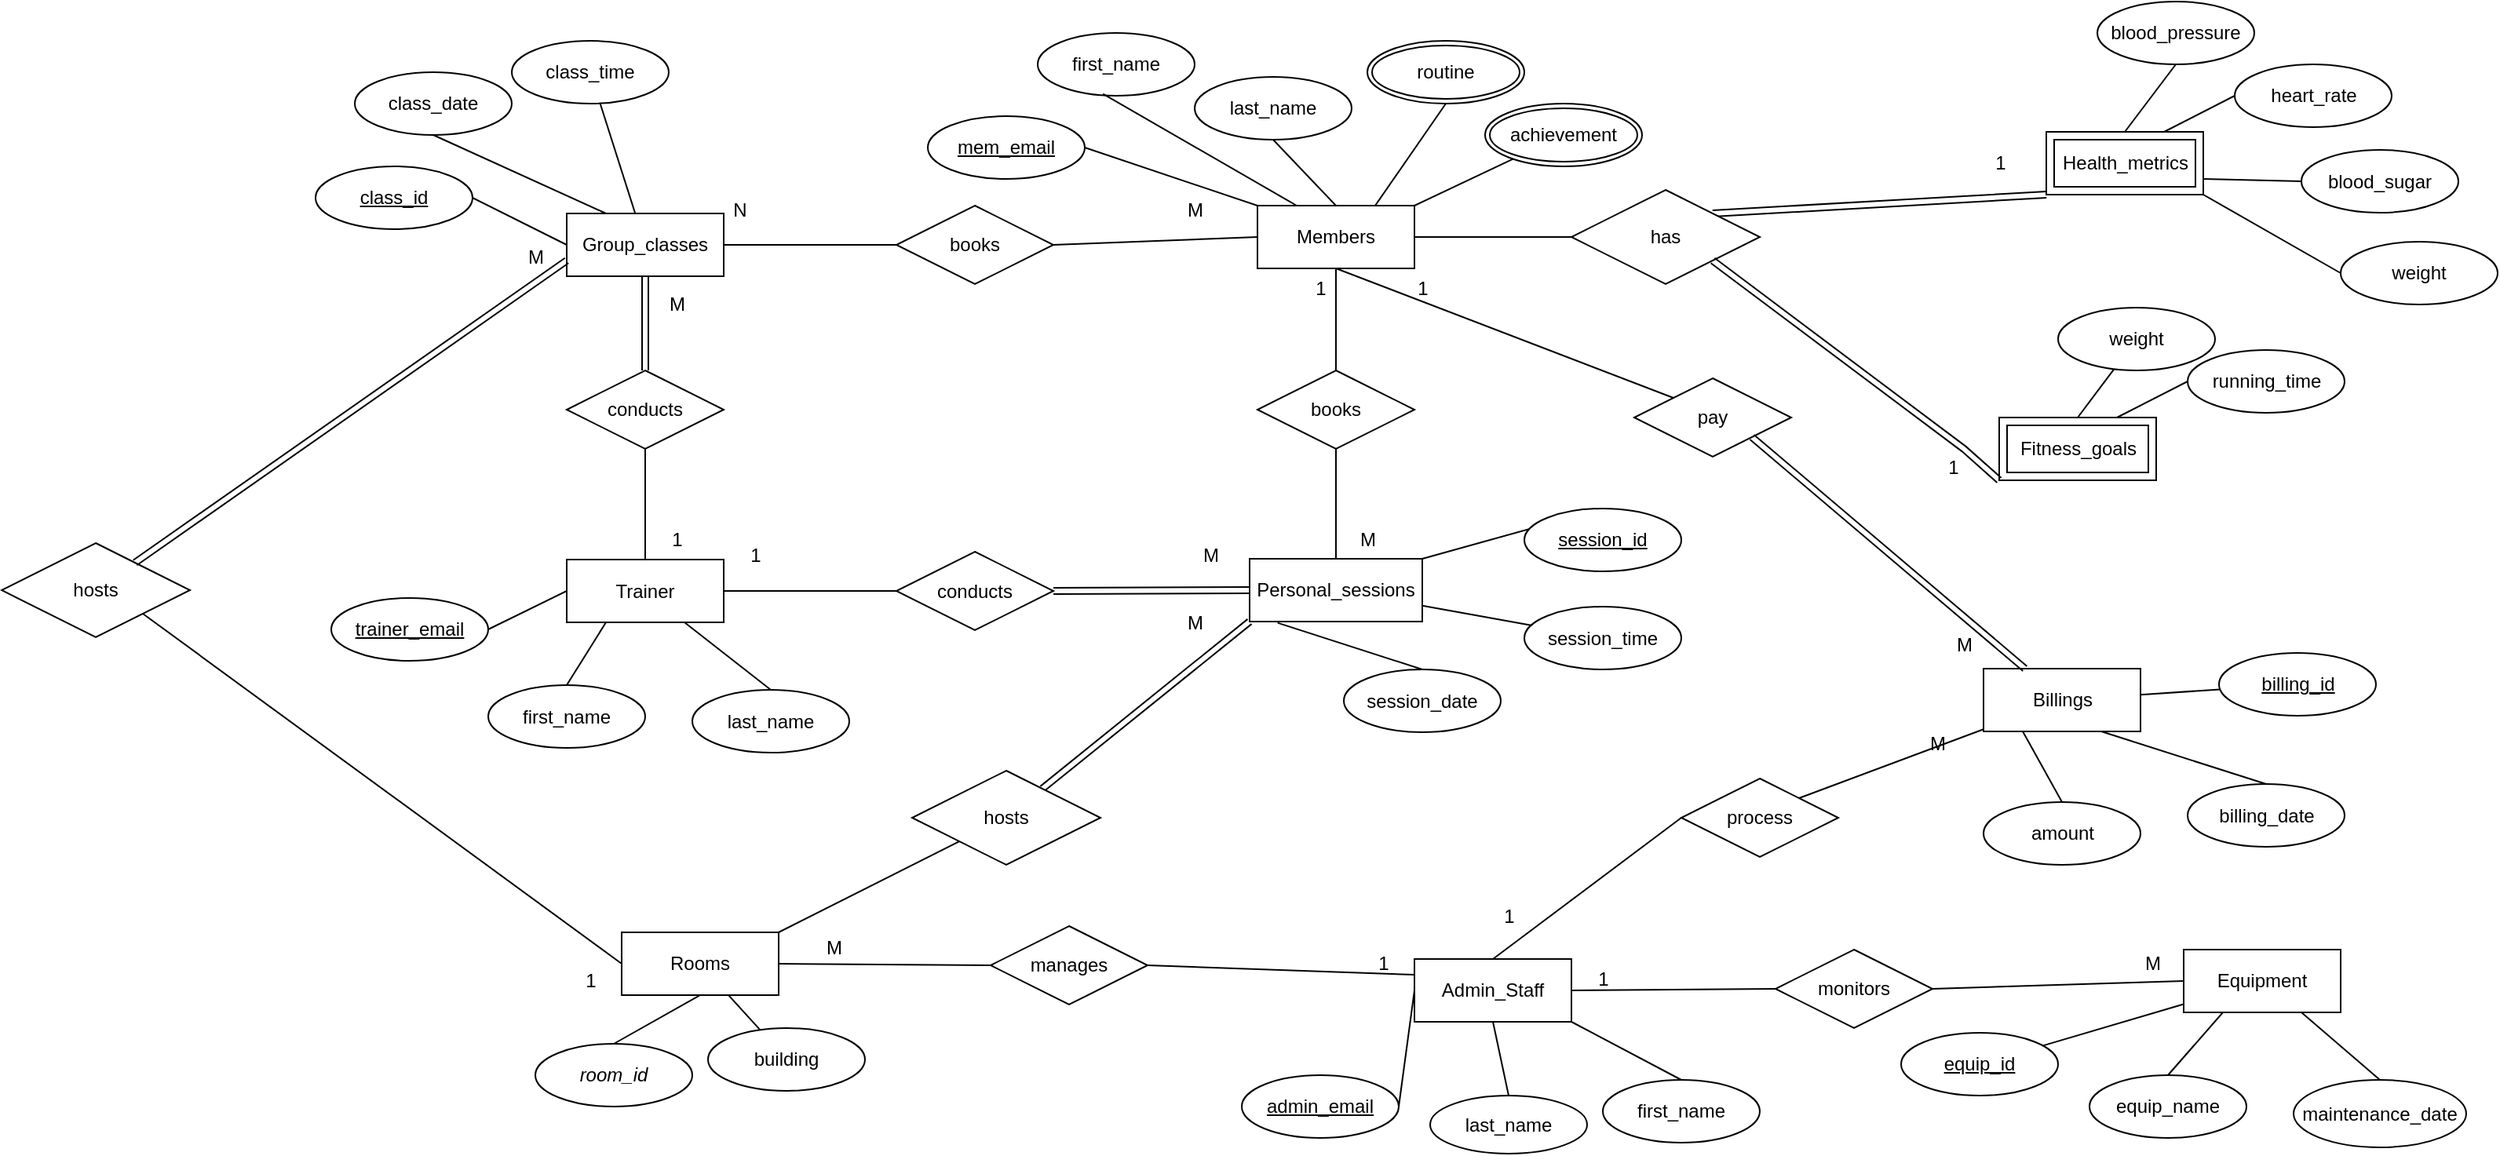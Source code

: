 <mxfile version="24.1.0" type="device">
  <diagram name="Page-1" id="dKdG1l-b8XT4-n1U0-iH">
    <mxGraphModel dx="2693" dy="757" grid="1" gridSize="10" guides="1" tooltips="1" connect="1" arrows="1" fold="1" page="1" pageScale="1" pageWidth="850" pageHeight="1100" math="0" shadow="0">
      <root>
        <mxCell id="0" />
        <mxCell id="1" parent="0" />
        <mxCell id="GRVf-cc35iNBk32rHGMJ-2" value="Members" style="whiteSpace=wrap;html=1;align=center;" parent="1" vertex="1">
          <mxGeometry x="120" y="160" width="100" height="40" as="geometry" />
        </mxCell>
        <mxCell id="GRVf-cc35iNBk32rHGMJ-5" value="last_name" style="ellipse;whiteSpace=wrap;html=1;align=center;" parent="1" vertex="1">
          <mxGeometry x="80" y="78" width="100" height="40" as="geometry" />
        </mxCell>
        <mxCell id="GRVf-cc35iNBk32rHGMJ-6" value="first_name" style="ellipse;whiteSpace=wrap;html=1;align=center;" parent="1" vertex="1">
          <mxGeometry x="-20" y="50" width="100" height="40" as="geometry" />
        </mxCell>
        <mxCell id="GRVf-cc35iNBk32rHGMJ-14" value="" style="endArrow=none;html=1;rounded=0;entryX=1;entryY=0.5;entryDx=0;entryDy=0;exitX=0;exitY=0;exitDx=0;exitDy=0;" parent="1" source="GRVf-cc35iNBk32rHGMJ-2" target="GRVf-cc35iNBk32rHGMJ-28" edge="1">
          <mxGeometry width="50" height="50" relative="1" as="geometry">
            <mxPoint x="400" y="310" as="sourcePoint" />
            <mxPoint x="10" y="160" as="targetPoint" />
          </mxGeometry>
        </mxCell>
        <mxCell id="GRVf-cc35iNBk32rHGMJ-15" value="" style="endArrow=none;html=1;rounded=0;entryX=0.416;entryY=0.97;entryDx=0;entryDy=0;entryPerimeter=0;exitX=0.25;exitY=0;exitDx=0;exitDy=0;" parent="1" source="GRVf-cc35iNBk32rHGMJ-2" target="GRVf-cc35iNBk32rHGMJ-6" edge="1">
          <mxGeometry width="50" height="50" relative="1" as="geometry">
            <mxPoint x="400" y="310" as="sourcePoint" />
            <mxPoint x="450" y="260" as="targetPoint" />
          </mxGeometry>
        </mxCell>
        <mxCell id="GRVf-cc35iNBk32rHGMJ-16" value="" style="endArrow=none;html=1;rounded=0;entryX=0.5;entryY=1;entryDx=0;entryDy=0;exitX=0.5;exitY=0;exitDx=0;exitDy=0;" parent="1" source="GRVf-cc35iNBk32rHGMJ-2" target="GRVf-cc35iNBk32rHGMJ-5" edge="1">
          <mxGeometry width="50" height="50" relative="1" as="geometry">
            <mxPoint x="400" y="310" as="sourcePoint" />
            <mxPoint x="450" y="260" as="targetPoint" />
          </mxGeometry>
        </mxCell>
        <mxCell id="GRVf-cc35iNBk32rHGMJ-23" value="1" style="text;html=1;align=center;verticalAlign=middle;resizable=0;points=[];autosize=1;strokeColor=none;fillColor=none;" parent="1" vertex="1">
          <mxGeometry x="577.5" y="118" width="30" height="30" as="geometry" />
        </mxCell>
        <mxCell id="GRVf-cc35iNBk32rHGMJ-27" value="" style="endArrow=none;html=1;rounded=0;entryX=0;entryY=0.5;entryDx=0;entryDy=0;exitX=0.75;exitY=0;exitDx=0;exitDy=0;" parent="1" source="GRVf-cc35iNBk32rHGMJ-134" target="GRVf-cc35iNBk32rHGMJ-32" edge="1">
          <mxGeometry width="50" height="50" relative="1" as="geometry">
            <mxPoint x="702.5" y="120" as="sourcePoint" />
            <mxPoint x="732.5" y="98" as="targetPoint" />
          </mxGeometry>
        </mxCell>
        <mxCell id="GRVf-cc35iNBk32rHGMJ-28" value="&lt;u&gt;mem_email&lt;/u&gt;" style="ellipse;whiteSpace=wrap;html=1;align=center;" parent="1" vertex="1">
          <mxGeometry x="-90" y="103" width="100" height="40" as="geometry" />
        </mxCell>
        <mxCell id="GRVf-cc35iNBk32rHGMJ-32" value="heart_rate" style="ellipse;shape=ellipse;margin=3;whiteSpace=wrap;html=1;align=center;" parent="1" vertex="1">
          <mxGeometry x="742.5" y="70" width="100" height="40" as="geometry" />
        </mxCell>
        <mxCell id="GRVf-cc35iNBk32rHGMJ-34" value="blood_pressure" style="ellipse;shape=ellipse;margin=3;whiteSpace=wrap;html=1;align=center;" parent="1" vertex="1">
          <mxGeometry x="655" y="30" width="100" height="40" as="geometry" />
        </mxCell>
        <mxCell id="GRVf-cc35iNBk32rHGMJ-37" value="Trainer" style="whiteSpace=wrap;html=1;align=center;" parent="1" vertex="1">
          <mxGeometry x="-320" y="385.5" width="100" height="40" as="geometry" />
        </mxCell>
        <mxCell id="GRVf-cc35iNBk32rHGMJ-38" value="last_name" style="ellipse;whiteSpace=wrap;html=1;align=center;" parent="1" vertex="1">
          <mxGeometry x="-240" y="468.5" width="100" height="40" as="geometry" />
        </mxCell>
        <mxCell id="GRVf-cc35iNBk32rHGMJ-39" value="first_name" style="ellipse;whiteSpace=wrap;html=1;align=center;" parent="1" vertex="1">
          <mxGeometry x="-370" y="465.5" width="100" height="40" as="geometry" />
        </mxCell>
        <mxCell id="GRVf-cc35iNBk32rHGMJ-40" value="" style="endArrow=none;html=1;rounded=0;entryX=1;entryY=0.5;entryDx=0;entryDy=0;exitX=0;exitY=0.5;exitDx=0;exitDy=0;" parent="1" source="GRVf-cc35iNBk32rHGMJ-37" target="GRVf-cc35iNBk32rHGMJ-44" edge="1">
          <mxGeometry width="50" height="50" relative="1" as="geometry">
            <mxPoint x="-30" y="555.5" as="sourcePoint" />
            <mxPoint x="-420" y="405.5" as="targetPoint" />
          </mxGeometry>
        </mxCell>
        <mxCell id="GRVf-cc35iNBk32rHGMJ-41" value="" style="endArrow=none;html=1;rounded=0;entryX=0.5;entryY=0;entryDx=0;entryDy=0;exitX=0.25;exitY=1;exitDx=0;exitDy=0;" parent="1" source="GRVf-cc35iNBk32rHGMJ-37" target="GRVf-cc35iNBk32rHGMJ-39" edge="1">
          <mxGeometry width="50" height="50" relative="1" as="geometry">
            <mxPoint x="-30" y="555.5" as="sourcePoint" />
            <mxPoint x="20" y="505.5" as="targetPoint" />
          </mxGeometry>
        </mxCell>
        <mxCell id="GRVf-cc35iNBk32rHGMJ-42" value="" style="endArrow=none;html=1;rounded=0;entryX=0.5;entryY=0;entryDx=0;entryDy=0;exitX=0.75;exitY=1;exitDx=0;exitDy=0;" parent="1" source="GRVf-cc35iNBk32rHGMJ-37" target="GRVf-cc35iNBk32rHGMJ-38" edge="1">
          <mxGeometry width="50" height="50" relative="1" as="geometry">
            <mxPoint x="-30" y="555.5" as="sourcePoint" />
            <mxPoint x="20" y="505.5" as="targetPoint" />
          </mxGeometry>
        </mxCell>
        <mxCell id="GRVf-cc35iNBk32rHGMJ-43" value="" style="resizable=0;html=1;whiteSpace=wrap;align=left;verticalAlign=bottom;" parent="1" connectable="0" vertex="1">
          <mxGeometry x="-210" y="425.5" as="geometry" />
        </mxCell>
        <mxCell id="GRVf-cc35iNBk32rHGMJ-44" value="&lt;u&gt;trainer_email&lt;/u&gt;" style="ellipse;whiteSpace=wrap;html=1;align=center;" parent="1" vertex="1">
          <mxGeometry x="-470" y="410" width="100" height="40" as="geometry" />
        </mxCell>
        <mxCell id="GRVf-cc35iNBk32rHGMJ-47" value="Admin_Staff" style="whiteSpace=wrap;html=1;align=center;" parent="1" vertex="1">
          <mxGeometry x="220" y="640" width="100" height="40" as="geometry" />
        </mxCell>
        <mxCell id="GRVf-cc35iNBk32rHGMJ-48" value="last_name" style="ellipse;whiteSpace=wrap;html=1;align=center;" parent="1" vertex="1">
          <mxGeometry x="230" y="727" width="100" height="37" as="geometry" />
        </mxCell>
        <mxCell id="GRVf-cc35iNBk32rHGMJ-49" value="first_name" style="ellipse;whiteSpace=wrap;html=1;align=center;" parent="1" vertex="1">
          <mxGeometry x="340" y="717" width="100" height="40" as="geometry" />
        </mxCell>
        <mxCell id="GRVf-cc35iNBk32rHGMJ-50" value="" style="endArrow=none;html=1;rounded=0;entryX=1;entryY=0.5;entryDx=0;entryDy=0;exitX=0;exitY=0.5;exitDx=0;exitDy=0;" parent="1" source="GRVf-cc35iNBk32rHGMJ-47" target="GRVf-cc35iNBk32rHGMJ-54" edge="1">
          <mxGeometry width="50" height="50" relative="1" as="geometry">
            <mxPoint x="490" y="767" as="sourcePoint" />
            <mxPoint x="100" y="617" as="targetPoint" />
          </mxGeometry>
        </mxCell>
        <mxCell id="GRVf-cc35iNBk32rHGMJ-51" value="" style="endArrow=none;html=1;rounded=0;entryX=0.5;entryY=0;entryDx=0;entryDy=0;exitX=1;exitY=1;exitDx=0;exitDy=0;" parent="1" source="GRVf-cc35iNBk32rHGMJ-47" target="GRVf-cc35iNBk32rHGMJ-49" edge="1">
          <mxGeometry width="50" height="50" relative="1" as="geometry">
            <mxPoint x="490" y="767" as="sourcePoint" />
            <mxPoint x="540" y="717" as="targetPoint" />
          </mxGeometry>
        </mxCell>
        <mxCell id="GRVf-cc35iNBk32rHGMJ-54" value="&lt;u&gt;admin_email&lt;/u&gt;" style="ellipse;whiteSpace=wrap;html=1;align=center;" parent="1" vertex="1">
          <mxGeometry x="110" y="714" width="100" height="40" as="geometry" />
        </mxCell>
        <mxCell id="GRVf-cc35iNBk32rHGMJ-57" value="" style="endArrow=none;html=1;rounded=0;entryX=0.5;entryY=0;entryDx=0;entryDy=0;exitX=0.5;exitY=1;exitDx=0;exitDy=0;" parent="1" source="GRVf-cc35iNBk32rHGMJ-47" target="GRVf-cc35iNBk32rHGMJ-48" edge="1">
          <mxGeometry width="50" height="50" relative="1" as="geometry">
            <mxPoint x="120" y="507" as="sourcePoint" />
            <mxPoint x="170" y="457" as="targetPoint" />
          </mxGeometry>
        </mxCell>
        <mxCell id="GRVf-cc35iNBk32rHGMJ-68" value="Personal_sessions" style="whiteSpace=wrap;html=1;align=center;" parent="1" vertex="1">
          <mxGeometry x="115" y="385" width="110" height="40" as="geometry" />
        </mxCell>
        <mxCell id="GRVf-cc35iNBk32rHGMJ-70" value="session_date" style="ellipse;whiteSpace=wrap;html=1;align=center;" parent="1" vertex="1">
          <mxGeometry x="175" y="455.5" width="100" height="40" as="geometry" />
        </mxCell>
        <mxCell id="GRVf-cc35iNBk32rHGMJ-71" value="" style="endArrow=none;html=1;rounded=0;entryX=0.5;entryY=0;entryDx=0;entryDy=0;exitX=1;exitY=0;exitDx=0;exitDy=0;" parent="1" source="GRVf-cc35iNBk32rHGMJ-68" target="GRVf-cc35iNBk32rHGMJ-73" edge="1">
          <mxGeometry width="50" height="50" relative="1" as="geometry">
            <mxPoint x="420" y="510.5" as="sourcePoint" />
            <mxPoint x="30" y="360.5" as="targetPoint" />
          </mxGeometry>
        </mxCell>
        <mxCell id="GRVf-cc35iNBk32rHGMJ-72" value="" style="endArrow=none;html=1;rounded=0;entryX=0.5;entryY=0;entryDx=0;entryDy=0;exitX=0.162;exitY=1.02;exitDx=0;exitDy=0;exitPerimeter=0;" parent="1" source="GRVf-cc35iNBk32rHGMJ-68" target="GRVf-cc35iNBk32rHGMJ-70" edge="1">
          <mxGeometry width="50" height="50" relative="1" as="geometry">
            <mxPoint x="420" y="510.5" as="sourcePoint" />
            <mxPoint x="470" y="460.5" as="targetPoint" />
          </mxGeometry>
        </mxCell>
        <mxCell id="GRVf-cc35iNBk32rHGMJ-73" value="&lt;u&gt;session_id&lt;/u&gt;" style="ellipse;whiteSpace=wrap;html=1;align=center;" parent="1" vertex="1">
          <mxGeometry x="290" y="353" width="100" height="40" as="geometry" />
        </mxCell>
        <mxCell id="GRVf-cc35iNBk32rHGMJ-74" value="session_time" style="ellipse;whiteSpace=wrap;html=1;align=center;" parent="1" vertex="1">
          <mxGeometry x="290" y="415.5" width="100" height="40" as="geometry" />
        </mxCell>
        <mxCell id="GRVf-cc35iNBk32rHGMJ-75" value="" style="endArrow=none;html=1;rounded=0;" parent="1" source="GRVf-cc35iNBk32rHGMJ-74" target="GRVf-cc35iNBk32rHGMJ-68" edge="1">
          <mxGeometry width="50" height="50" relative="1" as="geometry">
            <mxPoint x="420" y="500.5" as="sourcePoint" />
            <mxPoint x="470" y="450.5" as="targetPoint" />
          </mxGeometry>
        </mxCell>
        <mxCell id="GRVf-cc35iNBk32rHGMJ-77" value="books" style="shape=rhombus;perimeter=rhombusPerimeter;whiteSpace=wrap;html=1;align=center;" parent="1" vertex="1">
          <mxGeometry x="120" y="265" width="100" height="50" as="geometry" />
        </mxCell>
        <mxCell id="GRVf-cc35iNBk32rHGMJ-78" value="" style="resizable=0;html=1;whiteSpace=wrap;align=right;verticalAlign=bottom;" parent="1" connectable="0" vertex="1">
          <mxGeometry x="240" y="315" as="geometry" />
        </mxCell>
        <mxCell id="GRVf-cc35iNBk32rHGMJ-80" value="conducts" style="shape=rhombus;perimeter=rhombusPerimeter;whiteSpace=wrap;html=1;align=center;" parent="1" vertex="1">
          <mxGeometry x="-110" y="380.5" width="100" height="50" as="geometry" />
        </mxCell>
        <mxCell id="GRVf-cc35iNBk32rHGMJ-90" value="books" style="shape=rhombus;perimeter=rhombusPerimeter;whiteSpace=wrap;html=1;align=center;" parent="1" vertex="1">
          <mxGeometry x="-110" y="160" width="100" height="50" as="geometry" />
        </mxCell>
        <mxCell id="GRVf-cc35iNBk32rHGMJ-91" value="" style="resizable=0;html=1;whiteSpace=wrap;align=right;verticalAlign=bottom;" parent="1" connectable="0" vertex="1">
          <mxGeometry x="-215" y="84.5" as="geometry" />
        </mxCell>
        <mxCell id="GRVf-cc35iNBk32rHGMJ-92" value="conducts" style="shape=rhombus;perimeter=rhombusPerimeter;whiteSpace=wrap;html=1;align=center;" parent="1" vertex="1">
          <mxGeometry x="-320" y="265" width="100" height="50" as="geometry" />
        </mxCell>
        <mxCell id="GRVf-cc35iNBk32rHGMJ-93" value="Rooms" style="whiteSpace=wrap;html=1;align=center;" parent="1" vertex="1">
          <mxGeometry x="-285" y="623" width="100" height="40" as="geometry" />
        </mxCell>
        <mxCell id="GRVf-cc35iNBk32rHGMJ-96" value="" style="endArrow=none;html=1;rounded=0;entryX=0.5;entryY=0;entryDx=0;entryDy=0;exitX=0.5;exitY=1;exitDx=0;exitDy=0;" parent="1" source="GRVf-cc35iNBk32rHGMJ-93" target="GRVf-cc35iNBk32rHGMJ-100" edge="1">
          <mxGeometry width="50" height="50" relative="1" as="geometry">
            <mxPoint x="-10" y="794" as="sourcePoint" />
            <mxPoint x="-400" y="644" as="targetPoint" />
          </mxGeometry>
        </mxCell>
        <mxCell id="GRVf-cc35iNBk32rHGMJ-99" value="" style="resizable=0;html=1;whiteSpace=wrap;align=left;verticalAlign=bottom;" parent="1" connectable="0" vertex="1">
          <mxGeometry x="-190" y="664" as="geometry" />
        </mxCell>
        <mxCell id="GRVf-cc35iNBk32rHGMJ-100" value="&lt;i&gt;room_id&lt;/i&gt;" style="ellipse;whiteSpace=wrap;html=1;align=center;" parent="1" vertex="1">
          <mxGeometry x="-340" y="694" width="100" height="40" as="geometry" />
        </mxCell>
        <mxCell id="GRVf-cc35iNBk32rHGMJ-101" value="building" style="ellipse;whiteSpace=wrap;html=1;align=center;" parent="1" vertex="1">
          <mxGeometry x="-230" y="684" width="100" height="40" as="geometry" />
        </mxCell>
        <mxCell id="GRVf-cc35iNBk32rHGMJ-102" value="" style="endArrow=none;html=1;rounded=0;" parent="1" source="GRVf-cc35iNBk32rHGMJ-101" target="GRVf-cc35iNBk32rHGMJ-93" edge="1">
          <mxGeometry width="50" height="50" relative="1" as="geometry">
            <mxPoint x="-10" y="784" as="sourcePoint" />
            <mxPoint x="40" y="734" as="targetPoint" />
          </mxGeometry>
        </mxCell>
        <mxCell id="GRVf-cc35iNBk32rHGMJ-103" value="Equipment" style="whiteSpace=wrap;html=1;align=center;" parent="1" vertex="1">
          <mxGeometry x="710" y="634" width="100" height="40" as="geometry" />
        </mxCell>
        <mxCell id="GRVf-cc35iNBk32rHGMJ-104" value="maintenance_date" style="ellipse;whiteSpace=wrap;html=1;align=center;" parent="1" vertex="1">
          <mxGeometry x="780" y="717" width="110" height="43" as="geometry" />
        </mxCell>
        <mxCell id="GRVf-cc35iNBk32rHGMJ-105" value="equip_name" style="ellipse;whiteSpace=wrap;html=1;align=center;" parent="1" vertex="1">
          <mxGeometry x="650" y="714" width="100" height="40" as="geometry" />
        </mxCell>
        <mxCell id="GRVf-cc35iNBk32rHGMJ-107" value="" style="endArrow=none;html=1;rounded=0;entryX=0.5;entryY=0;entryDx=0;entryDy=0;exitX=0.25;exitY=1;exitDx=0;exitDy=0;" parent="1" source="GRVf-cc35iNBk32rHGMJ-103" target="GRVf-cc35iNBk32rHGMJ-105" edge="1">
          <mxGeometry width="50" height="50" relative="1" as="geometry">
            <mxPoint x="990" y="804" as="sourcePoint" />
            <mxPoint x="1040" y="754" as="targetPoint" />
          </mxGeometry>
        </mxCell>
        <mxCell id="GRVf-cc35iNBk32rHGMJ-108" value="" style="endArrow=none;html=1;rounded=0;entryX=0.5;entryY=0;entryDx=0;entryDy=0;exitX=0.75;exitY=1;exitDx=0;exitDy=0;" parent="1" source="GRVf-cc35iNBk32rHGMJ-103" target="GRVf-cc35iNBk32rHGMJ-104" edge="1">
          <mxGeometry width="50" height="50" relative="1" as="geometry">
            <mxPoint x="990" y="804" as="sourcePoint" />
            <mxPoint x="1040" y="754" as="targetPoint" />
          </mxGeometry>
        </mxCell>
        <mxCell id="GRVf-cc35iNBk32rHGMJ-109" value="" style="resizable=0;html=1;whiteSpace=wrap;align=left;verticalAlign=bottom;" parent="1" connectable="0" vertex="1">
          <mxGeometry x="810" y="674" as="geometry" />
        </mxCell>
        <mxCell id="GRVf-cc35iNBk32rHGMJ-111" value="&lt;u&gt;equip_id&lt;/u&gt;" style="ellipse;whiteSpace=wrap;html=1;align=center;" parent="1" vertex="1">
          <mxGeometry x="530" y="687" width="100" height="40" as="geometry" />
        </mxCell>
        <mxCell id="GRVf-cc35iNBk32rHGMJ-112" value="" style="endArrow=none;html=1;rounded=0;" parent="1" source="GRVf-cc35iNBk32rHGMJ-111" target="GRVf-cc35iNBk32rHGMJ-103" edge="1">
          <mxGeometry width="50" height="50" relative="1" as="geometry">
            <mxPoint x="990" y="794" as="sourcePoint" />
            <mxPoint x="1040" y="744" as="targetPoint" />
          </mxGeometry>
        </mxCell>
        <mxCell id="GRVf-cc35iNBk32rHGMJ-113" value="Billings" style="whiteSpace=wrap;html=1;align=center;" parent="1" vertex="1">
          <mxGeometry x="582.5" y="455" width="100" height="40" as="geometry" />
        </mxCell>
        <mxCell id="GRVf-cc35iNBk32rHGMJ-114" value="billing_date" style="ellipse;whiteSpace=wrap;html=1;align=center;" parent="1" vertex="1">
          <mxGeometry x="712.5" y="528.5" width="100" height="40" as="geometry" />
        </mxCell>
        <mxCell id="GRVf-cc35iNBk32rHGMJ-115" value="amount" style="ellipse;whiteSpace=wrap;html=1;align=center;" parent="1" vertex="1">
          <mxGeometry x="582.5" y="540" width="100" height="40" as="geometry" />
        </mxCell>
        <mxCell id="GRVf-cc35iNBk32rHGMJ-117" value="" style="endArrow=none;html=1;rounded=0;entryX=0.5;entryY=0;entryDx=0;entryDy=0;exitX=0.25;exitY=1;exitDx=0;exitDy=0;" parent="1" source="GRVf-cc35iNBk32rHGMJ-113" target="GRVf-cc35iNBk32rHGMJ-115" edge="1">
          <mxGeometry width="50" height="50" relative="1" as="geometry">
            <mxPoint x="862.5" y="625" as="sourcePoint" />
            <mxPoint x="912.5" y="575" as="targetPoint" />
          </mxGeometry>
        </mxCell>
        <mxCell id="GRVf-cc35iNBk32rHGMJ-118" value="" style="endArrow=none;html=1;rounded=0;entryX=0.5;entryY=0;entryDx=0;entryDy=0;exitX=0.75;exitY=1;exitDx=0;exitDy=0;" parent="1" source="GRVf-cc35iNBk32rHGMJ-113" target="GRVf-cc35iNBk32rHGMJ-114" edge="1">
          <mxGeometry width="50" height="50" relative="1" as="geometry">
            <mxPoint x="862.5" y="625" as="sourcePoint" />
            <mxPoint x="912.5" y="575" as="targetPoint" />
          </mxGeometry>
        </mxCell>
        <mxCell id="GRVf-cc35iNBk32rHGMJ-119" value="" style="resizable=0;html=1;whiteSpace=wrap;align=left;verticalAlign=bottom;" parent="1" connectable="0" vertex="1">
          <mxGeometry x="682.5" y="495" as="geometry" />
        </mxCell>
        <mxCell id="GRVf-cc35iNBk32rHGMJ-121" value="&lt;u&gt;billing_id&lt;/u&gt;" style="ellipse;whiteSpace=wrap;html=1;align=center;" parent="1" vertex="1">
          <mxGeometry x="732.5" y="445" width="100" height="40" as="geometry" />
        </mxCell>
        <mxCell id="GRVf-cc35iNBk32rHGMJ-122" value="" style="endArrow=none;html=1;rounded=0;" parent="1" source="GRVf-cc35iNBk32rHGMJ-121" target="GRVf-cc35iNBk32rHGMJ-113" edge="1">
          <mxGeometry width="50" height="50" relative="1" as="geometry">
            <mxPoint x="862.5" y="615" as="sourcePoint" />
            <mxPoint x="912.5" y="565" as="targetPoint" />
          </mxGeometry>
        </mxCell>
        <mxCell id="GRVf-cc35iNBk32rHGMJ-123" value="Group_classes" style="whiteSpace=wrap;html=1;align=center;" parent="1" vertex="1">
          <mxGeometry x="-320" y="165" width="100" height="40" as="geometry" />
        </mxCell>
        <mxCell id="GRVf-cc35iNBk32rHGMJ-125" value="class_date" style="ellipse;whiteSpace=wrap;html=1;align=center;" parent="1" vertex="1">
          <mxGeometry x="-455" y="75" width="100" height="40" as="geometry" />
        </mxCell>
        <mxCell id="GRVf-cc35iNBk32rHGMJ-126" value="" style="endArrow=none;html=1;rounded=0;entryX=1;entryY=0.5;entryDx=0;entryDy=0;exitX=0;exitY=0.5;exitDx=0;exitDy=0;" parent="1" source="GRVf-cc35iNBk32rHGMJ-123" target="GRVf-cc35iNBk32rHGMJ-130" edge="1">
          <mxGeometry width="50" height="50" relative="1" as="geometry">
            <mxPoint x="-35" y="335" as="sourcePoint" />
            <mxPoint x="-425" y="185" as="targetPoint" />
          </mxGeometry>
        </mxCell>
        <mxCell id="GRVf-cc35iNBk32rHGMJ-127" value="" style="endArrow=none;html=1;rounded=0;entryX=0.5;entryY=1;entryDx=0;entryDy=0;exitX=0.25;exitY=0;exitDx=0;exitDy=0;" parent="1" source="GRVf-cc35iNBk32rHGMJ-123" target="GRVf-cc35iNBk32rHGMJ-125" edge="1">
          <mxGeometry width="50" height="50" relative="1" as="geometry">
            <mxPoint x="-35" y="335" as="sourcePoint" />
            <mxPoint x="15" y="285" as="targetPoint" />
          </mxGeometry>
        </mxCell>
        <mxCell id="GRVf-cc35iNBk32rHGMJ-129" value="" style="resizable=0;html=1;whiteSpace=wrap;align=left;verticalAlign=bottom;" parent="1" connectable="0" vertex="1">
          <mxGeometry x="-215" y="205" as="geometry" />
        </mxCell>
        <mxCell id="GRVf-cc35iNBk32rHGMJ-130" value="&lt;u&gt;class_id&lt;/u&gt;" style="ellipse;whiteSpace=wrap;html=1;align=center;" parent="1" vertex="1">
          <mxGeometry x="-480" y="135" width="100" height="40" as="geometry" />
        </mxCell>
        <mxCell id="GRVf-cc35iNBk32rHGMJ-131" value="class_time" style="ellipse;whiteSpace=wrap;html=1;align=center;" parent="1" vertex="1">
          <mxGeometry x="-355" y="55" width="100" height="40" as="geometry" />
        </mxCell>
        <mxCell id="GRVf-cc35iNBk32rHGMJ-132" value="" style="endArrow=none;html=1;rounded=0;" parent="1" source="GRVf-cc35iNBk32rHGMJ-131" target="GRVf-cc35iNBk32rHGMJ-123" edge="1">
          <mxGeometry width="50" height="50" relative="1" as="geometry">
            <mxPoint x="-35" y="325" as="sourcePoint" />
            <mxPoint x="15" y="275" as="targetPoint" />
          </mxGeometry>
        </mxCell>
        <mxCell id="GRVf-cc35iNBk32rHGMJ-134" value="Health_metrics" style="shape=ext;margin=3;double=1;whiteSpace=wrap;html=1;align=center;" parent="1" vertex="1">
          <mxGeometry x="622.5" y="113" width="100" height="40" as="geometry" />
        </mxCell>
        <mxCell id="GRVf-cc35iNBk32rHGMJ-137" value="manages" style="shape=rhombus;perimeter=rhombusPerimeter;whiteSpace=wrap;html=1;align=center;" parent="1" vertex="1">
          <mxGeometry x="-50" y="619" width="100" height="50" as="geometry" />
        </mxCell>
        <mxCell id="GRVf-cc35iNBk32rHGMJ-139" value="monitors" style="shape=rhombus;perimeter=rhombusPerimeter;whiteSpace=wrap;html=1;align=center;" parent="1" vertex="1">
          <mxGeometry x="450" y="634" width="100" height="50" as="geometry" />
        </mxCell>
        <mxCell id="GRVf-cc35iNBk32rHGMJ-140" value="pay" style="shape=rhombus;perimeter=rhombusPerimeter;whiteSpace=wrap;html=1;align=center;" parent="1" vertex="1">
          <mxGeometry x="360" y="270" width="100" height="50" as="geometry" />
        </mxCell>
        <mxCell id="GRVf-cc35iNBk32rHGMJ-141" value="process" style="shape=rhombus;perimeter=rhombusPerimeter;whiteSpace=wrap;html=1;align=center;" parent="1" vertex="1">
          <mxGeometry x="390" y="525" width="100" height="50" as="geometry" />
        </mxCell>
        <mxCell id="GRVf-cc35iNBk32rHGMJ-142" value="blood_sugar" style="ellipse;shape=ellipse;margin=3;whiteSpace=wrap;html=1;align=center;" parent="1" vertex="1">
          <mxGeometry x="785" y="124.5" width="100" height="40" as="geometry" />
        </mxCell>
        <mxCell id="GRVf-cc35iNBk32rHGMJ-144" value="" style="endArrow=none;html=1;rounded=0;entryX=0;entryY=0.5;entryDx=0;entryDy=0;exitX=1;exitY=0.75;exitDx=0;exitDy=0;" parent="1" source="GRVf-cc35iNBk32rHGMJ-134" target="GRVf-cc35iNBk32rHGMJ-142" edge="1">
          <mxGeometry width="50" height="50" relative="1" as="geometry">
            <mxPoint x="717.5" y="230" as="sourcePoint" />
            <mxPoint x="597.5" y="330" as="targetPoint" />
          </mxGeometry>
        </mxCell>
        <mxCell id="GRVf-cc35iNBk32rHGMJ-146" value="" style="endArrow=none;html=1;rounded=0;entryX=0;entryY=0.5;entryDx=0;entryDy=0;exitX=1;exitY=1;exitDx=0;exitDy=0;" parent="1" source="GRVf-cc35iNBk32rHGMJ-134" target="GRVf-cc35iNBk32rHGMJ-147" edge="1">
          <mxGeometry width="50" height="50" relative="1" as="geometry">
            <mxPoint x="767.5" y="230" as="sourcePoint" />
            <mxPoint x="817.5" y="330" as="targetPoint" />
          </mxGeometry>
        </mxCell>
        <mxCell id="GRVf-cc35iNBk32rHGMJ-147" value="weight" style="ellipse;shape=ellipse;margin=3;whiteSpace=wrap;html=1;align=center;" parent="1" vertex="1">
          <mxGeometry x="810" y="183" width="100" height="40" as="geometry" />
        </mxCell>
        <mxCell id="GRVf-cc35iNBk32rHGMJ-151" value="" style="shape=link;html=1;rounded=0;entryX=0;entryY=1;entryDx=0;entryDy=0;exitX=1;exitY=0;exitDx=0;exitDy=0;" parent="1" source="8PQpxy9O9Xi7V9xS_Nx0-37" target="GRVf-cc35iNBk32rHGMJ-134" edge="1">
          <mxGeometry width="100" relative="1" as="geometry">
            <mxPoint x="460" y="157" as="sourcePoint" />
            <mxPoint x="330" y="417" as="targetPoint" />
          </mxGeometry>
        </mxCell>
        <mxCell id="GRVf-cc35iNBk32rHGMJ-154" value="" style="endArrow=none;html=1;rounded=0;entryX=0;entryY=0;entryDx=0;entryDy=0;exitX=0.5;exitY=1;exitDx=0;exitDy=0;" parent="1" source="GRVf-cc35iNBk32rHGMJ-2" target="GRVf-cc35iNBk32rHGMJ-140" edge="1">
          <mxGeometry width="50" height="50" relative="1" as="geometry">
            <mxPoint x="250" y="420" as="sourcePoint" />
            <mxPoint x="300" y="370" as="targetPoint" />
          </mxGeometry>
        </mxCell>
        <mxCell id="GRVf-cc35iNBk32rHGMJ-156" value="1" style="text;html=1;align=center;verticalAlign=middle;resizable=0;points=[];autosize=1;strokeColor=none;fillColor=none;" parent="1" vertex="1">
          <mxGeometry x="210" y="198" width="30" height="30" as="geometry" />
        </mxCell>
        <mxCell id="GRVf-cc35iNBk32rHGMJ-157" value="M" style="text;html=1;align=center;verticalAlign=middle;resizable=0;points=[];autosize=1;strokeColor=none;fillColor=none;" parent="1" vertex="1">
          <mxGeometry x="555" y="425" width="30" height="30" as="geometry" />
        </mxCell>
        <mxCell id="GRVf-cc35iNBk32rHGMJ-159" value="" style="endArrow=none;html=1;rounded=0;entryX=0.5;entryY=1;entryDx=0;entryDy=0;exitX=0.5;exitY=0;exitDx=0;exitDy=0;" parent="1" source="GRVf-cc35iNBk32rHGMJ-68" target="GRVf-cc35iNBk32rHGMJ-77" edge="1">
          <mxGeometry width="50" height="50" relative="1" as="geometry">
            <mxPoint x="250" y="420" as="sourcePoint" />
            <mxPoint x="300" y="370" as="targetPoint" />
          </mxGeometry>
        </mxCell>
        <mxCell id="GRVf-cc35iNBk32rHGMJ-161" value="M" style="text;html=1;align=center;verticalAlign=middle;resizable=0;points=[];autosize=1;strokeColor=none;fillColor=none;" parent="1" vertex="1">
          <mxGeometry x="175" y="358" width="30" height="30" as="geometry" />
        </mxCell>
        <mxCell id="GRVf-cc35iNBk32rHGMJ-163" value="1" style="text;html=1;align=center;verticalAlign=middle;resizable=0;points=[];autosize=1;strokeColor=none;fillColor=none;" parent="1" vertex="1">
          <mxGeometry x="145" y="198" width="30" height="30" as="geometry" />
        </mxCell>
        <mxCell id="GRVf-cc35iNBk32rHGMJ-168" value="" style="endArrow=none;html=1;rounded=0;" parent="1" source="GRVf-cc35iNBk32rHGMJ-77" target="GRVf-cc35iNBk32rHGMJ-2" edge="1">
          <mxGeometry width="50" height="50" relative="1" as="geometry">
            <mxPoint x="250" y="420" as="sourcePoint" />
            <mxPoint x="300" y="370" as="targetPoint" />
          </mxGeometry>
        </mxCell>
        <mxCell id="GRVf-cc35iNBk32rHGMJ-169" value="" style="endArrow=none;html=1;rounded=0;exitX=1;exitY=0.5;exitDx=0;exitDy=0;entryX=0;entryY=0.5;entryDx=0;entryDy=0;" parent="1" source="GRVf-cc35iNBk32rHGMJ-37" target="GRVf-cc35iNBk32rHGMJ-80" edge="1">
          <mxGeometry width="50" height="50" relative="1" as="geometry">
            <mxPoint x="250" y="420" as="sourcePoint" />
            <mxPoint x="300" y="370" as="targetPoint" />
          </mxGeometry>
        </mxCell>
        <mxCell id="GRVf-cc35iNBk32rHGMJ-171" value="" style="shape=link;html=1;rounded=0;exitX=1;exitY=0.5;exitDx=0;exitDy=0;entryX=0;entryY=0.5;entryDx=0;entryDy=0;" parent="1" source="GRVf-cc35iNBk32rHGMJ-80" target="GRVf-cc35iNBk32rHGMJ-68" edge="1">
          <mxGeometry width="100" relative="1" as="geometry">
            <mxPoint x="220" y="400" as="sourcePoint" />
            <mxPoint x="320" y="400" as="targetPoint" />
          </mxGeometry>
        </mxCell>
        <mxCell id="GRVf-cc35iNBk32rHGMJ-172" value="" style="shape=link;html=1;rounded=0;exitX=0.5;exitY=1;exitDx=0;exitDy=0;entryX=0.5;entryY=0;entryDx=0;entryDy=0;" parent="1" source="GRVf-cc35iNBk32rHGMJ-123" target="GRVf-cc35iNBk32rHGMJ-92" edge="1">
          <mxGeometry width="100" relative="1" as="geometry">
            <mxPoint x="220" y="400" as="sourcePoint" />
            <mxPoint x="320" y="400" as="targetPoint" />
          </mxGeometry>
        </mxCell>
        <mxCell id="GRVf-cc35iNBk32rHGMJ-173" value="" style="endArrow=none;html=1;rounded=0;exitX=0.5;exitY=0;exitDx=0;exitDy=0;entryX=0.5;entryY=1;entryDx=0;entryDy=0;" parent="1" source="GRVf-cc35iNBk32rHGMJ-37" target="GRVf-cc35iNBk32rHGMJ-92" edge="1">
          <mxGeometry width="50" height="50" relative="1" as="geometry">
            <mxPoint x="250" y="420" as="sourcePoint" />
            <mxPoint x="300" y="370" as="targetPoint" />
          </mxGeometry>
        </mxCell>
        <mxCell id="GRVf-cc35iNBk32rHGMJ-174" value="" style="endArrow=none;html=1;rounded=0;entryX=1;entryY=0.5;entryDx=0;entryDy=0;exitX=0;exitY=0.5;exitDx=0;exitDy=0;" parent="1" source="GRVf-cc35iNBk32rHGMJ-2" target="GRVf-cc35iNBk32rHGMJ-90" edge="1">
          <mxGeometry width="50" height="50" relative="1" as="geometry">
            <mxPoint x="250" y="420" as="sourcePoint" />
            <mxPoint x="300" y="370" as="targetPoint" />
          </mxGeometry>
        </mxCell>
        <mxCell id="GRVf-cc35iNBk32rHGMJ-175" value="" style="endArrow=none;html=1;rounded=0;exitX=1;exitY=0.5;exitDx=0;exitDy=0;entryX=0;entryY=0.5;entryDx=0;entryDy=0;" parent="1" source="GRVf-cc35iNBk32rHGMJ-123" target="GRVf-cc35iNBk32rHGMJ-90" edge="1">
          <mxGeometry width="50" height="50" relative="1" as="geometry">
            <mxPoint x="250" y="420" as="sourcePoint" />
            <mxPoint x="300" y="370" as="targetPoint" />
          </mxGeometry>
        </mxCell>
        <mxCell id="GRVf-cc35iNBk32rHGMJ-176" value="" style="endArrow=none;html=1;rounded=0;exitX=0.5;exitY=0;exitDx=0;exitDy=0;entryX=0;entryY=0.5;entryDx=0;entryDy=0;" parent="1" source="GRVf-cc35iNBk32rHGMJ-47" target="GRVf-cc35iNBk32rHGMJ-141" edge="1">
          <mxGeometry width="50" height="50" relative="1" as="geometry">
            <mxPoint x="250" y="420" as="sourcePoint" />
            <mxPoint x="300" y="370" as="targetPoint" />
          </mxGeometry>
        </mxCell>
        <mxCell id="GRVf-cc35iNBk32rHGMJ-177" value="" style="endArrow=none;html=1;rounded=0;exitX=1;exitY=0;exitDx=0;exitDy=0;" parent="1" source="GRVf-cc35iNBk32rHGMJ-141" target="GRVf-cc35iNBk32rHGMJ-113" edge="1">
          <mxGeometry width="50" height="50" relative="1" as="geometry">
            <mxPoint x="250" y="420" as="sourcePoint" />
            <mxPoint x="300" y="370" as="targetPoint" />
          </mxGeometry>
        </mxCell>
        <mxCell id="GRVf-cc35iNBk32rHGMJ-178" value="" style="endArrow=none;html=1;rounded=0;entryX=0;entryY=0.5;entryDx=0;entryDy=0;exitX=1;exitY=0.5;exitDx=0;exitDy=0;" parent="1" source="GRVf-cc35iNBk32rHGMJ-139" target="GRVf-cc35iNBk32rHGMJ-103" edge="1">
          <mxGeometry width="50" height="50" relative="1" as="geometry">
            <mxPoint x="250" y="420" as="sourcePoint" />
            <mxPoint x="300" y="370" as="targetPoint" />
          </mxGeometry>
        </mxCell>
        <mxCell id="GRVf-cc35iNBk32rHGMJ-179" value="" style="endArrow=none;html=1;rounded=0;entryX=0;entryY=0.5;entryDx=0;entryDy=0;exitX=1;exitY=0.5;exitDx=0;exitDy=0;" parent="1" source="GRVf-cc35iNBk32rHGMJ-47" target="GRVf-cc35iNBk32rHGMJ-139" edge="1">
          <mxGeometry width="50" height="50" relative="1" as="geometry">
            <mxPoint x="250" y="420" as="sourcePoint" />
            <mxPoint x="300" y="370" as="targetPoint" />
          </mxGeometry>
        </mxCell>
        <mxCell id="GRVf-cc35iNBk32rHGMJ-180" value="" style="endArrow=none;html=1;rounded=0;exitX=0;exitY=0.25;exitDx=0;exitDy=0;entryX=1;entryY=0.5;entryDx=0;entryDy=0;" parent="1" source="GRVf-cc35iNBk32rHGMJ-47" target="GRVf-cc35iNBk32rHGMJ-137" edge="1">
          <mxGeometry width="50" height="50" relative="1" as="geometry">
            <mxPoint x="250" y="420" as="sourcePoint" />
            <mxPoint x="300" y="370" as="targetPoint" />
          </mxGeometry>
        </mxCell>
        <mxCell id="GRVf-cc35iNBk32rHGMJ-181" value="" style="endArrow=none;html=1;rounded=0;exitX=1;exitY=0.5;exitDx=0;exitDy=0;entryX=0;entryY=0.5;entryDx=0;entryDy=0;" parent="1" source="GRVf-cc35iNBk32rHGMJ-93" target="GRVf-cc35iNBk32rHGMJ-137" edge="1">
          <mxGeometry width="50" height="50" relative="1" as="geometry">
            <mxPoint x="250" y="420" as="sourcePoint" />
            <mxPoint x="300" y="370" as="targetPoint" />
          </mxGeometry>
        </mxCell>
        <mxCell id="GRVf-cc35iNBk32rHGMJ-183" value="" style="shape=link;html=1;rounded=0;entryX=0;entryY=1;entryDx=0;entryDy=0;" parent="1" source="GRVf-cc35iNBk32rHGMJ-185" target="GRVf-cc35iNBk32rHGMJ-68" edge="1">
          <mxGeometry width="100" relative="1" as="geometry">
            <mxPoint x="220" y="400" as="sourcePoint" />
            <mxPoint x="320" y="400" as="targetPoint" />
          </mxGeometry>
        </mxCell>
        <mxCell id="GRVf-cc35iNBk32rHGMJ-185" value="hosts" style="shape=rhombus;perimeter=rhombusPerimeter;whiteSpace=wrap;html=1;align=center;" parent="1" vertex="1">
          <mxGeometry x="-100" y="520" width="120" height="60" as="geometry" />
        </mxCell>
        <mxCell id="GRVf-cc35iNBk32rHGMJ-186" value="" style="endArrow=none;html=1;rounded=0;exitX=1;exitY=0;exitDx=0;exitDy=0;" parent="1" source="GRVf-cc35iNBk32rHGMJ-93" target="GRVf-cc35iNBk32rHGMJ-185" edge="1">
          <mxGeometry width="50" height="50" relative="1" as="geometry">
            <mxPoint x="250" y="420" as="sourcePoint" />
            <mxPoint x="300" y="370" as="targetPoint" />
          </mxGeometry>
        </mxCell>
        <mxCell id="GRVf-cc35iNBk32rHGMJ-187" value="hosts" style="shape=rhombus;perimeter=rhombusPerimeter;whiteSpace=wrap;html=1;align=center;" parent="1" vertex="1">
          <mxGeometry x="-680" y="375" width="120" height="60" as="geometry" />
        </mxCell>
        <mxCell id="GRVf-cc35iNBk32rHGMJ-188" value="" style="shape=link;html=1;rounded=0;entryX=0;entryY=0.75;entryDx=0;entryDy=0;" parent="1" source="GRVf-cc35iNBk32rHGMJ-187" target="GRVf-cc35iNBk32rHGMJ-123" edge="1">
          <mxGeometry width="100" relative="1" as="geometry">
            <mxPoint x="220" y="400" as="sourcePoint" />
            <mxPoint x="320" y="400" as="targetPoint" />
          </mxGeometry>
        </mxCell>
        <mxCell id="GRVf-cc35iNBk32rHGMJ-189" value="" style="endArrow=none;html=1;rounded=0;exitX=0;exitY=0.5;exitDx=0;exitDy=0;entryX=1;entryY=1;entryDx=0;entryDy=0;" parent="1" source="GRVf-cc35iNBk32rHGMJ-93" target="GRVf-cc35iNBk32rHGMJ-187" edge="1">
          <mxGeometry width="50" height="50" relative="1" as="geometry">
            <mxPoint x="250" y="420" as="sourcePoint" />
            <mxPoint x="300" y="370" as="targetPoint" />
          </mxGeometry>
        </mxCell>
        <mxCell id="GRVf-cc35iNBk32rHGMJ-191" value="" style="shape=link;html=1;rounded=0;exitX=1;exitY=1;exitDx=0;exitDy=0;" parent="1" source="GRVf-cc35iNBk32rHGMJ-140" target="GRVf-cc35iNBk32rHGMJ-113" edge="1">
          <mxGeometry width="100" relative="1" as="geometry">
            <mxPoint x="220" y="400" as="sourcePoint" />
            <mxPoint x="320" y="400" as="targetPoint" />
          </mxGeometry>
        </mxCell>
        <mxCell id="GRVf-cc35iNBk32rHGMJ-192" value="N" style="text;html=1;align=center;verticalAlign=middle;resizable=0;points=[];autosize=1;strokeColor=none;fillColor=none;" parent="1" vertex="1">
          <mxGeometry x="-225" y="148" width="30" height="30" as="geometry" />
        </mxCell>
        <mxCell id="GRVf-cc35iNBk32rHGMJ-193" value="M" style="text;html=1;align=center;verticalAlign=middle;resizable=0;points=[];autosize=1;strokeColor=none;fillColor=none;" parent="1" vertex="1">
          <mxGeometry x="65" y="148" width="30" height="30" as="geometry" />
        </mxCell>
        <mxCell id="GRVf-cc35iNBk32rHGMJ-194" value="1" style="text;html=1;align=center;verticalAlign=middle;resizable=0;points=[];autosize=1;strokeColor=none;fillColor=none;" parent="1" vertex="1">
          <mxGeometry x="-215" y="368" width="30" height="30" as="geometry" />
        </mxCell>
        <mxCell id="GRVf-cc35iNBk32rHGMJ-195" value="M" style="text;html=1;align=center;verticalAlign=middle;resizable=0;points=[];autosize=1;strokeColor=none;fillColor=none;" parent="1" vertex="1">
          <mxGeometry x="75" y="368" width="30" height="30" as="geometry" />
        </mxCell>
        <mxCell id="GRVf-cc35iNBk32rHGMJ-196" value="M" style="text;html=1;align=center;verticalAlign=middle;resizable=0;points=[];autosize=1;strokeColor=none;fillColor=none;" parent="1" vertex="1">
          <mxGeometry x="-265" y="208" width="30" height="30" as="geometry" />
        </mxCell>
        <mxCell id="GRVf-cc35iNBk32rHGMJ-197" value="1" style="text;html=1;align=center;verticalAlign=middle;resizable=0;points=[];autosize=1;strokeColor=none;fillColor=none;" parent="1" vertex="1">
          <mxGeometry x="-265" y="358" width="30" height="30" as="geometry" />
        </mxCell>
        <mxCell id="GRVf-cc35iNBk32rHGMJ-198" value="M" style="text;html=1;align=center;verticalAlign=middle;resizable=0;points=[];autosize=1;strokeColor=none;fillColor=none;" parent="1" vertex="1">
          <mxGeometry x="65" y="410.5" width="30" height="30" as="geometry" />
        </mxCell>
        <mxCell id="GRVf-cc35iNBk32rHGMJ-200" value="1" style="text;html=1;align=center;verticalAlign=middle;resizable=0;points=[];autosize=1;strokeColor=none;fillColor=none;" parent="1" vertex="1">
          <mxGeometry x="-320" y="639" width="30" height="30" as="geometry" />
        </mxCell>
        <mxCell id="GRVf-cc35iNBk32rHGMJ-201" value="M" style="text;html=1;align=center;verticalAlign=middle;resizable=0;points=[];autosize=1;strokeColor=none;fillColor=none;" parent="1" vertex="1">
          <mxGeometry x="-355" y="178" width="30" height="30" as="geometry" />
        </mxCell>
        <mxCell id="GRVf-cc35iNBk32rHGMJ-202" value="M" style="text;html=1;align=center;verticalAlign=middle;resizable=0;points=[];autosize=1;strokeColor=none;fillColor=none;" parent="1" vertex="1">
          <mxGeometry x="-165" y="618" width="30" height="30" as="geometry" />
        </mxCell>
        <mxCell id="GRVf-cc35iNBk32rHGMJ-203" value="1" style="text;html=1;align=center;verticalAlign=middle;resizable=0;points=[];autosize=1;strokeColor=none;fillColor=none;" parent="1" vertex="1">
          <mxGeometry x="185" y="628" width="30" height="30" as="geometry" />
        </mxCell>
        <mxCell id="GRVf-cc35iNBk32rHGMJ-204" value="1" style="text;html=1;align=center;verticalAlign=middle;resizable=0;points=[];autosize=1;strokeColor=none;fillColor=none;" parent="1" vertex="1">
          <mxGeometry x="265" y="598" width="30" height="30" as="geometry" />
        </mxCell>
        <mxCell id="GRVf-cc35iNBk32rHGMJ-205" value="M" style="text;html=1;align=center;verticalAlign=middle;resizable=0;points=[];autosize=1;strokeColor=none;fillColor=none;" parent="1" vertex="1">
          <mxGeometry x="537.5" y="488" width="30" height="30" as="geometry" />
        </mxCell>
        <mxCell id="GRVf-cc35iNBk32rHGMJ-206" value="1" style="text;html=1;align=center;verticalAlign=middle;resizable=0;points=[];autosize=1;strokeColor=none;fillColor=none;" parent="1" vertex="1">
          <mxGeometry x="325" y="638" width="30" height="30" as="geometry" />
        </mxCell>
        <mxCell id="GRVf-cc35iNBk32rHGMJ-207" value="M" style="text;html=1;align=center;verticalAlign=middle;resizable=0;points=[];autosize=1;strokeColor=none;fillColor=none;" parent="1" vertex="1">
          <mxGeometry x="675" y="628" width="30" height="30" as="geometry" />
        </mxCell>
        <mxCell id="8PQpxy9O9Xi7V9xS_Nx0-30" value="achievement" style="ellipse;shape=doubleEllipse;margin=3;whiteSpace=wrap;html=1;align=center;strokeColor=default;verticalAlign=middle;fontFamily=Helvetica;fontSize=12;fontColor=default;fillColor=default;" vertex="1" parent="1">
          <mxGeometry x="265" y="95" width="100" height="40" as="geometry" />
        </mxCell>
        <mxCell id="8PQpxy9O9Xi7V9xS_Nx0-31" value="routine" style="ellipse;shape=doubleEllipse;margin=3;whiteSpace=wrap;html=1;align=center;strokeColor=default;verticalAlign=middle;fontFamily=Helvetica;fontSize=12;fontColor=default;fillColor=default;" vertex="1" parent="1">
          <mxGeometry x="190" y="55" width="100" height="40" as="geometry" />
        </mxCell>
        <mxCell id="8PQpxy9O9Xi7V9xS_Nx0-33" value="" style="endArrow=none;html=1;rounded=0;fontFamily=Helvetica;fontSize=12;fontColor=default;entryX=0.5;entryY=1;entryDx=0;entryDy=0;exitX=0.75;exitY=0;exitDx=0;exitDy=0;" edge="1" parent="1" source="GRVf-cc35iNBk32rHGMJ-2" target="8PQpxy9O9Xi7V9xS_Nx0-31">
          <mxGeometry width="50" height="50" relative="1" as="geometry">
            <mxPoint x="100" y="420" as="sourcePoint" />
            <mxPoint x="150" y="370" as="targetPoint" />
          </mxGeometry>
        </mxCell>
        <mxCell id="8PQpxy9O9Xi7V9xS_Nx0-35" value="" style="endArrow=none;html=1;rounded=0;fontFamily=Helvetica;fontSize=12;fontColor=default;exitX=1;exitY=0;exitDx=0;exitDy=0;" edge="1" parent="1" source="GRVf-cc35iNBk32rHGMJ-2" target="8PQpxy9O9Xi7V9xS_Nx0-30">
          <mxGeometry width="50" height="50" relative="1" as="geometry">
            <mxPoint x="100" y="420" as="sourcePoint" />
            <mxPoint x="150" y="370" as="targetPoint" />
          </mxGeometry>
        </mxCell>
        <mxCell id="8PQpxy9O9Xi7V9xS_Nx0-36" value="" style="endArrow=none;html=1;rounded=0;fontFamily=Helvetica;fontSize=12;fontColor=default;exitX=0.5;exitY=0;exitDx=0;exitDy=0;entryX=0.5;entryY=1;entryDx=0;entryDy=0;" edge="1" parent="1" source="GRVf-cc35iNBk32rHGMJ-134" target="GRVf-cc35iNBk32rHGMJ-34">
          <mxGeometry width="50" height="50" relative="1" as="geometry">
            <mxPoint x="170" y="433" as="sourcePoint" />
            <mxPoint x="695.758" y="82.172" as="targetPoint" />
          </mxGeometry>
        </mxCell>
        <mxCell id="8PQpxy9O9Xi7V9xS_Nx0-37" value="has" style="shape=rhombus;perimeter=rhombusPerimeter;whiteSpace=wrap;html=1;align=center;strokeColor=default;verticalAlign=middle;fontFamily=Helvetica;fontSize=12;fontColor=default;fillColor=default;" vertex="1" parent="1">
          <mxGeometry x="320" y="150" width="120" height="60" as="geometry" />
        </mxCell>
        <mxCell id="8PQpxy9O9Xi7V9xS_Nx0-38" value="" style="endArrow=none;html=1;rounded=0;fontFamily=Helvetica;fontSize=12;fontColor=default;entryX=0;entryY=0.5;entryDx=0;entryDy=0;exitX=1;exitY=0.5;exitDx=0;exitDy=0;" edge="1" parent="1" source="GRVf-cc35iNBk32rHGMJ-2" target="8PQpxy9O9Xi7V9xS_Nx0-37">
          <mxGeometry width="50" height="50" relative="1" as="geometry">
            <mxPoint x="100" y="420" as="sourcePoint" />
            <mxPoint x="150" y="370" as="targetPoint" />
          </mxGeometry>
        </mxCell>
        <mxCell id="8PQpxy9O9Xi7V9xS_Nx0-50" value="1" style="text;html=1;align=center;verticalAlign=middle;resizable=0;points=[];autosize=1;strokeColor=none;fillColor=none;" vertex="1" parent="1">
          <mxGeometry x="547.5" y="311.5" width="30" height="30" as="geometry" />
        </mxCell>
        <mxCell id="8PQpxy9O9Xi7V9xS_Nx0-51" value="" style="endArrow=none;html=1;rounded=0;entryX=0;entryY=0.5;entryDx=0;entryDy=0;exitX=0.75;exitY=0;exitDx=0;exitDy=0;" edge="1" source="8PQpxy9O9Xi7V9xS_Nx0-54" target="8PQpxy9O9Xi7V9xS_Nx0-52" parent="1">
          <mxGeometry width="50" height="50" relative="1" as="geometry">
            <mxPoint x="672.5" y="302" as="sourcePoint" />
            <mxPoint x="702.5" y="280" as="targetPoint" />
          </mxGeometry>
        </mxCell>
        <mxCell id="8PQpxy9O9Xi7V9xS_Nx0-52" value="running_time" style="ellipse;shape=ellipse;margin=3;whiteSpace=wrap;html=1;align=center;" vertex="1" parent="1">
          <mxGeometry x="712.5" y="252" width="100" height="40" as="geometry" />
        </mxCell>
        <mxCell id="8PQpxy9O9Xi7V9xS_Nx0-53" value="weight" style="ellipse;shape=ellipse;margin=3;whiteSpace=wrap;html=1;align=center;" vertex="1" parent="1">
          <mxGeometry x="630" y="225" width="100" height="40" as="geometry" />
        </mxCell>
        <mxCell id="8PQpxy9O9Xi7V9xS_Nx0-54" value="Fitness_goals" style="shape=ext;margin=3;double=1;whiteSpace=wrap;html=1;align=center;" vertex="1" parent="1">
          <mxGeometry x="592.5" y="295" width="100" height="40" as="geometry" />
        </mxCell>
        <mxCell id="8PQpxy9O9Xi7V9xS_Nx0-59" value="" style="shape=link;html=1;rounded=0;entryX=0;entryY=1;entryDx=0;entryDy=0;exitX=1;exitY=1;exitDx=0;exitDy=0;" edge="1" target="8PQpxy9O9Xi7V9xS_Nx0-54" parent="1" source="8PQpxy9O9Xi7V9xS_Nx0-37">
          <mxGeometry width="100" relative="1" as="geometry">
            <mxPoint x="450" y="360" as="sourcePoint" />
            <mxPoint x="370" y="612" as="targetPoint" />
            <Array as="points">
              <mxPoint x="570" y="315" />
            </Array>
          </mxGeometry>
        </mxCell>
        <mxCell id="8PQpxy9O9Xi7V9xS_Nx0-60" value="" style="endArrow=none;html=1;rounded=0;fontFamily=Helvetica;fontSize=12;fontColor=default;exitX=0.5;exitY=0;exitDx=0;exitDy=0;" edge="1" source="8PQpxy9O9Xi7V9xS_Nx0-54" target="8PQpxy9O9Xi7V9xS_Nx0-53" parent="1">
          <mxGeometry width="50" height="50" relative="1" as="geometry">
            <mxPoint x="140" y="615" as="sourcePoint" />
            <mxPoint x="190" y="565" as="targetPoint" />
          </mxGeometry>
        </mxCell>
      </root>
    </mxGraphModel>
  </diagram>
</mxfile>
